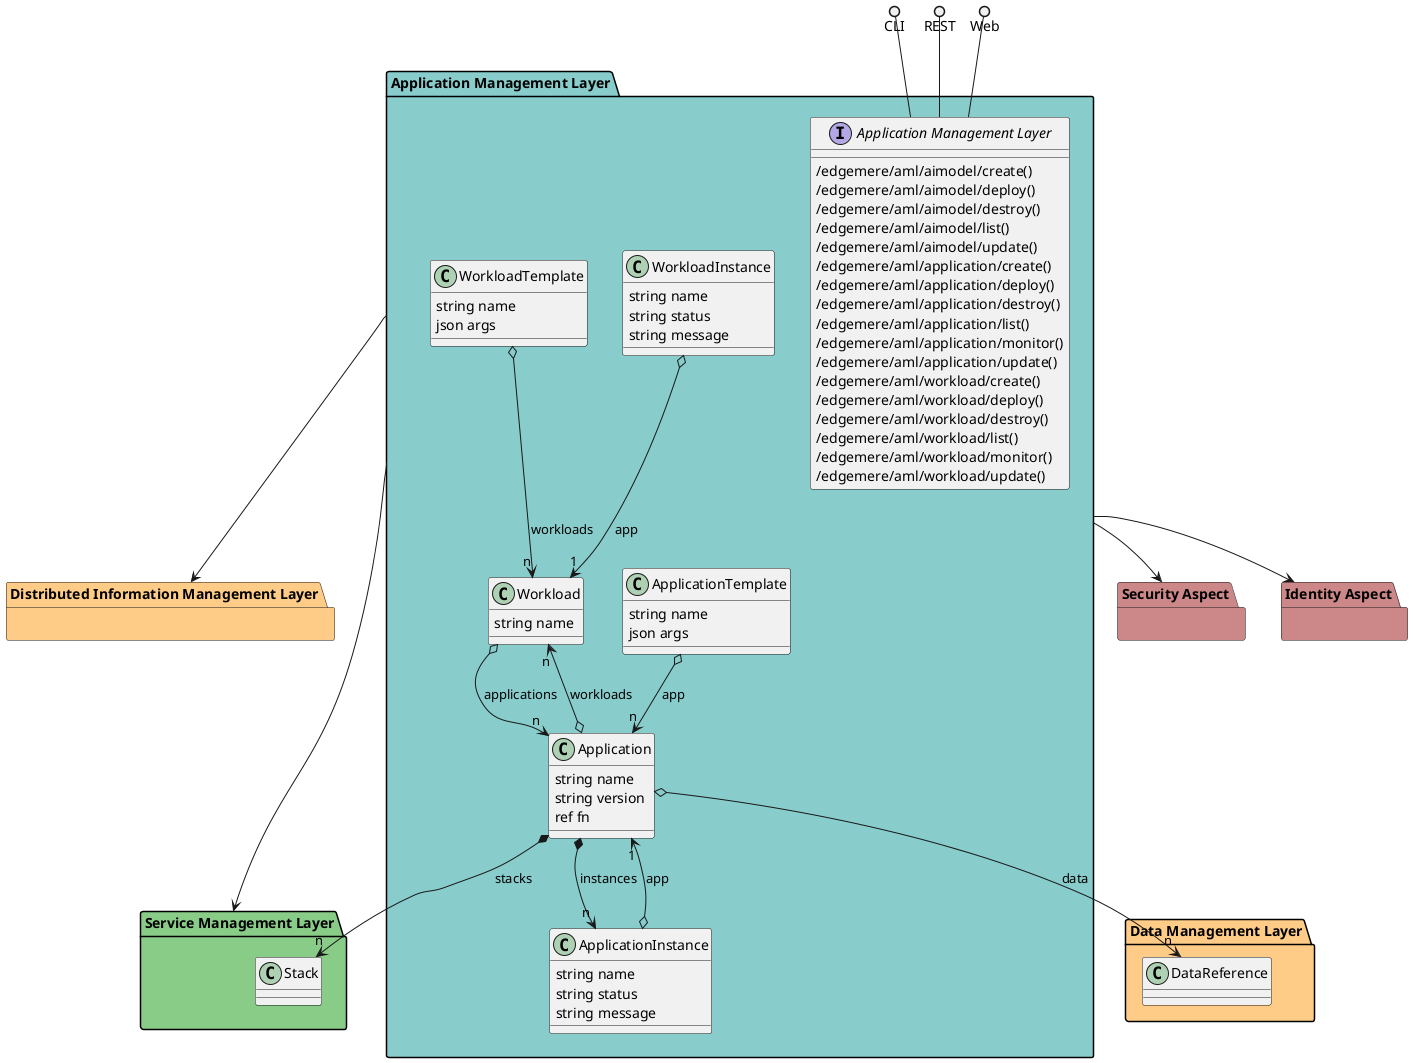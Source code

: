 @startuml


package "Distributed Information Management Layer" #ffcc88 {
    }

package "Service Management Layer" #88cc88 {
    
        class Stack {
        }
    }

package "Security Aspect" #cc8888 {
    }

package "Identity Aspect" #cc8888 {
    }

package "Application Management Layer" #88cccc {
    
        class Workload {
        }
    
        class ApplicationInstance {
        }
    
        class Application {
        }
    }

package "Data Management Layer" #ffcc88 {
    
        class DataReference {
        }
    }


package "Application Management Layer" #88cccc {

    interface "Application Management Layer" as i {
            /edgemere/aml/aimodel/create()
            /edgemere/aml/aimodel/deploy()
            /edgemere/aml/aimodel/destroy()
            /edgemere/aml/aimodel/list()
            /edgemere/aml/aimodel/update()
            /edgemere/aml/application/create()
            /edgemere/aml/application/deploy()
            /edgemere/aml/application/destroy()
            /edgemere/aml/application/list()
            /edgemere/aml/application/monitor()
            /edgemere/aml/application/update()
            /edgemere/aml/workload/create()
            /edgemere/aml/workload/deploy()
            /edgemere/aml/workload/destroy()
            /edgemere/aml/workload/list()
            /edgemere/aml/workload/monitor()
            /edgemere/aml/workload/update()
    
    }
}

CLI ()-- i
REST ()-- i
Web ()-- i

package "Application Management Layer" #88cccc {
        class "Application" {
                 string name
                 string version
                 ref fn
                    }
                Application o--> "n" Workload : workloads
                        Application *--> "n" Stack : stacks
                        Application o--> "n" DataReference : data
                        Application *--> "n" ApplicationInstance : instances
            
    
    class "ApplicationInstance" {
                 string name
                 string status
                 string message
                    }
                ApplicationInstance o--> "1" Application : app
            
    
    class "ApplicationTemplate" {
                 string name
                 json args
                    }
                ApplicationTemplate o--> "n" Application : app
            
    
    class "Workload" {
                 string name
                    }
                Workload o--> "n" Application : applications
            
    
    class "WorkloadInstance" {
                 string name
                 string status
                 string message
                    }
                WorkloadInstance o--> "1" Workload : app
            
    
    class "WorkloadTemplate" {
                 string name
                 json args
                    }
                WorkloadTemplate o--> "n" Workload : workloads
            
    

}


    "Application Management Layer" --> "Distributed Information Management Layer"

    "Application Management Layer" --> "Service Management Layer"

    "Application Management Layer" --> "Security Aspect"

    "Application Management Layer" --> "Identity Aspect"


@enduml
